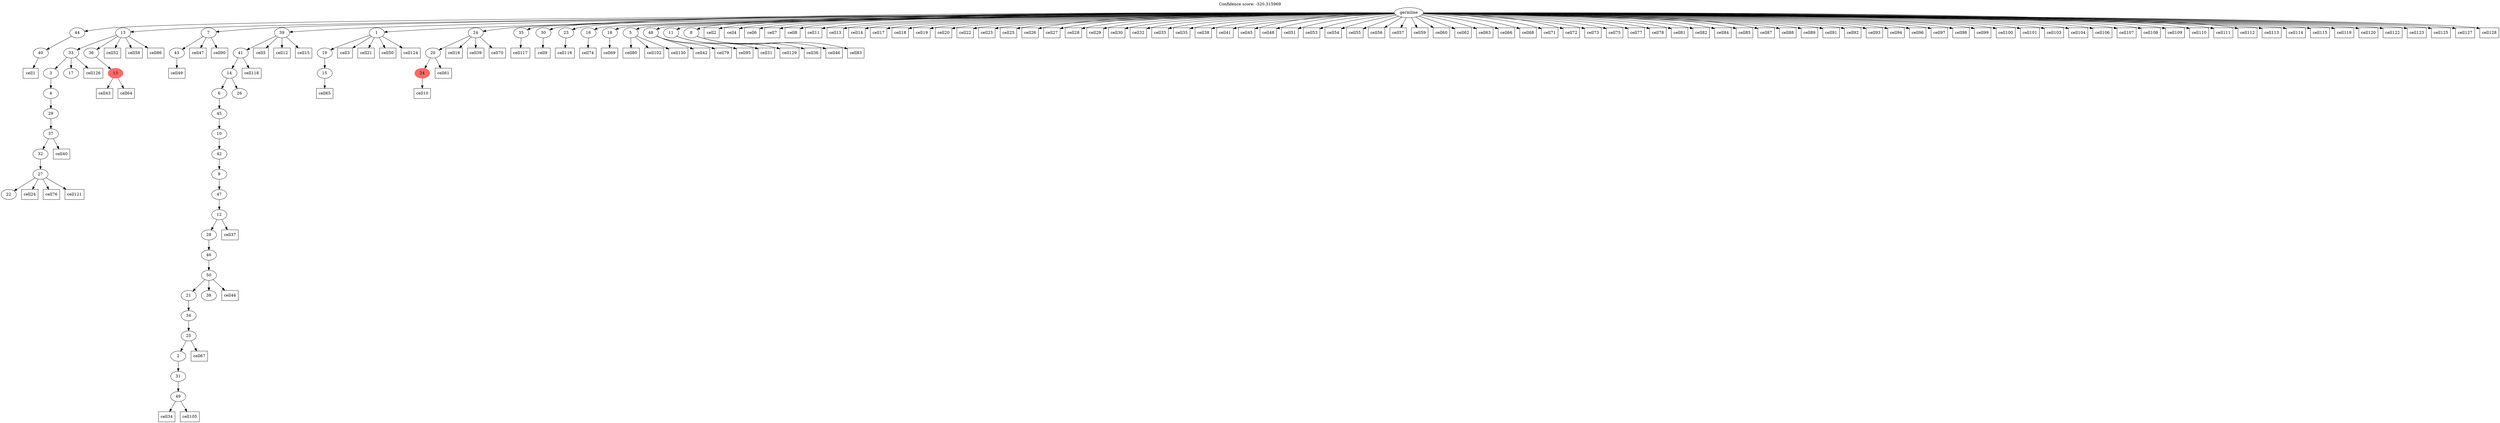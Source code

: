 digraph g {
	"49" -> "50";
	"50" [label="40"];
	"43" -> "44";
	"44" [label="22"];
	"42" -> "43";
	"43" [label="27"];
	"41" -> "42";
	"42" [label="32"];
	"40" -> "41";
	"41" [label="37"];
	"39" -> "40";
	"40" [label="29"];
	"38" -> "39";
	"39" [label="4"];
	"37" -> "38";
	"38" [label="3"];
	"37" -> "45";
	"45" [label="17"];
	"35" -> "36";
	"36" [color=indianred1, style=filled, label="13"];
	"34" -> "35";
	"35" [label="36"];
	"34" -> "37";
	"37" [label="33"];
	"32" -> "33";
	"33" [label="43"];
	"26" -> "27";
	"27" [label="49"];
	"25" -> "26";
	"26" [label="31"];
	"24" -> "25";
	"25" [label="2"];
	"23" -> "24";
	"24" [label="25"];
	"22" -> "23";
	"23" [label="34"];
	"21" -> "22";
	"22" [label="21"];
	"21" -> "28";
	"28" [label="38"];
	"20" -> "21";
	"21" [label="50"];
	"19" -> "20";
	"20" [label="46"];
	"18" -> "19";
	"19" [label="28"];
	"17" -> "18";
	"18" [label="12"];
	"16" -> "17";
	"17" [label="47"];
	"15" -> "16";
	"16" [label="9"];
	"14" -> "15";
	"15" [label="42"];
	"13" -> "14";
	"14" [label="10"];
	"12" -> "13";
	"13" [label="45"];
	"11" -> "12";
	"12" [label="6"];
	"11" -> "29";
	"29" [label="26"];
	"10" -> "11";
	"11" [label="14"];
	"9" -> "10";
	"10" [label="41"];
	"7" -> "8";
	"8" [label="15"];
	"6" -> "7";
	"7" [label="19"];
	"3" -> "4";
	"4" [color=indianred1, style=filled, label="24"];
	"2" -> "3";
	"3" [label="20"];
	"0" -> "1";
	"1" [label="35"];
	"0" -> "2";
	"2" [label="24"];
	"0" -> "5";
	"5" [label="30"];
	"0" -> "6";
	"6" [label="1"];
	"0" -> "9";
	"9" [label="39"];
	"0" -> "30";
	"30" [label="23"];
	"0" -> "31";
	"31" [label="16"];
	"0" -> "32";
	"32" [label="7"];
	"0" -> "34";
	"34" [label="13"];
	"0" -> "46";
	"46" [label="18"];
	"0" -> "47";
	"47" [label="5"];
	"0" -> "48";
	"48" [label="48"];
	"0" -> "49";
	"49" [label="44"];
	"0" -> "51";
	"51" [label="11"];
	"0" -> "52";
	"52" [label="8"];
	"0" [label="germline"];
	"50" -> "cell1";
	"cell1" [shape=box];
	"0" -> "cell2";
	"cell2" [shape=box];
	"6" -> "cell3";
	"cell3" [shape=box];
	"0" -> "cell4";
	"cell4" [shape=box];
	"9" -> "cell5";
	"cell5" [shape=box];
	"0" -> "cell6";
	"cell6" [shape=box];
	"0" -> "cell7";
	"cell7" [shape=box];
	"0" -> "cell8";
	"cell8" [shape=box];
	"5" -> "cell9";
	"cell9" [shape=box];
	"4" -> "cell10";
	"cell10" [shape=box];
	"0" -> "cell11";
	"cell11" [shape=box];
	"9" -> "cell12";
	"cell12" [shape=box];
	"0" -> "cell13";
	"cell13" [shape=box];
	"0" -> "cell14";
	"cell14" [shape=box];
	"9" -> "cell15";
	"cell15" [shape=box];
	"2" -> "cell16";
	"cell16" [shape=box];
	"0" -> "cell17";
	"cell17" [shape=box];
	"0" -> "cell18";
	"cell18" [shape=box];
	"0" -> "cell19";
	"cell19" [shape=box];
	"0" -> "cell20";
	"cell20" [shape=box];
	"6" -> "cell21";
	"cell21" [shape=box];
	"0" -> "cell22";
	"cell22" [shape=box];
	"0" -> "cell23";
	"cell23" [shape=box];
	"43" -> "cell24";
	"cell24" [shape=box];
	"0" -> "cell25";
	"cell25" [shape=box];
	"0" -> "cell26";
	"cell26" [shape=box];
	"0" -> "cell27";
	"cell27" [shape=box];
	"0" -> "cell28";
	"cell28" [shape=box];
	"0" -> "cell29";
	"cell29" [shape=box];
	"0" -> "cell30";
	"cell30" [shape=box];
	"51" -> "cell31";
	"cell31" [shape=box];
	"0" -> "cell32";
	"cell32" [shape=box];
	"0" -> "cell33";
	"cell33" [shape=box];
	"27" -> "cell34";
	"cell34" [shape=box];
	"0" -> "cell35";
	"cell35" [shape=box];
	"52" -> "cell36";
	"cell36" [shape=box];
	"18" -> "cell37";
	"cell37" [shape=box];
	"0" -> "cell38";
	"cell38" [shape=box];
	"2" -> "cell39";
	"cell39" [shape=box];
	"41" -> "cell40";
	"cell40" [shape=box];
	"0" -> "cell41";
	"cell41" [shape=box];
	"48" -> "cell42";
	"cell42" [shape=box];
	"36" -> "cell43";
	"cell43" [shape=box];
	"21" -> "cell44";
	"cell44" [shape=box];
	"0" -> "cell45";
	"cell45" [shape=box];
	"52" -> "cell46";
	"cell46" [shape=box];
	"32" -> "cell47";
	"cell47" [shape=box];
	"0" -> "cell48";
	"cell48" [shape=box];
	"33" -> "cell49";
	"cell49" [shape=box];
	"6" -> "cell50";
	"cell50" [shape=box];
	"0" -> "cell51";
	"cell51" [shape=box];
	"34" -> "cell52";
	"cell52" [shape=box];
	"0" -> "cell53";
	"cell53" [shape=box];
	"0" -> "cell54";
	"cell54" [shape=box];
	"0" -> "cell55";
	"cell55" [shape=box];
	"0" -> "cell56";
	"cell56" [shape=box];
	"0" -> "cell57";
	"cell57" [shape=box];
	"34" -> "cell58";
	"cell58" [shape=box];
	"0" -> "cell59";
	"cell59" [shape=box];
	"0" -> "cell60";
	"cell60" [shape=box];
	"3" -> "cell61";
	"cell61" [shape=box];
	"0" -> "cell62";
	"cell62" [shape=box];
	"0" -> "cell63";
	"cell63" [shape=box];
	"36" -> "cell64";
	"cell64" [shape=box];
	"8" -> "cell65";
	"cell65" [shape=box];
	"0" -> "cell66";
	"cell66" [shape=box];
	"24" -> "cell67";
	"cell67" [shape=box];
	"0" -> "cell68";
	"cell68" [shape=box];
	"46" -> "cell69";
	"cell69" [shape=box];
	"2" -> "cell70";
	"cell70" [shape=box];
	"0" -> "cell71";
	"cell71" [shape=box];
	"0" -> "cell72";
	"cell72" [shape=box];
	"0" -> "cell73";
	"cell73" [shape=box];
	"31" -> "cell74";
	"cell74" [shape=box];
	"0" -> "cell75";
	"cell75" [shape=box];
	"43" -> "cell76";
	"cell76" [shape=box];
	"0" -> "cell77";
	"cell77" [shape=box];
	"0" -> "cell78";
	"cell78" [shape=box];
	"48" -> "cell79";
	"cell79" [shape=box];
	"47" -> "cell80";
	"cell80" [shape=box];
	"0" -> "cell81";
	"cell81" [shape=box];
	"0" -> "cell82";
	"cell82" [shape=box];
	"52" -> "cell83";
	"cell83" [shape=box];
	"0" -> "cell84";
	"cell84" [shape=box];
	"0" -> "cell85";
	"cell85" [shape=box];
	"34" -> "cell86";
	"cell86" [shape=box];
	"0" -> "cell87";
	"cell87" [shape=box];
	"0" -> "cell88";
	"cell88" [shape=box];
	"0" -> "cell89";
	"cell89" [shape=box];
	"32" -> "cell90";
	"cell90" [shape=box];
	"0" -> "cell91";
	"cell91" [shape=box];
	"0" -> "cell92";
	"cell92" [shape=box];
	"0" -> "cell93";
	"cell93" [shape=box];
	"0" -> "cell94";
	"cell94" [shape=box];
	"48" -> "cell95";
	"cell95" [shape=box];
	"0" -> "cell96";
	"cell96" [shape=box];
	"0" -> "cell97";
	"cell97" [shape=box];
	"0" -> "cell98";
	"cell98" [shape=box];
	"0" -> "cell99";
	"cell99" [shape=box];
	"0" -> "cell100";
	"cell100" [shape=box];
	"0" -> "cell101";
	"cell101" [shape=box];
	"47" -> "cell102";
	"cell102" [shape=box];
	"0" -> "cell103";
	"cell103" [shape=box];
	"0" -> "cell104";
	"cell104" [shape=box];
	"27" -> "cell105";
	"cell105" [shape=box];
	"0" -> "cell106";
	"cell106" [shape=box];
	"0" -> "cell107";
	"cell107" [shape=box];
	"0" -> "cell108";
	"cell108" [shape=box];
	"0" -> "cell109";
	"cell109" [shape=box];
	"0" -> "cell110";
	"cell110" [shape=box];
	"0" -> "cell111";
	"cell111" [shape=box];
	"0" -> "cell112";
	"cell112" [shape=box];
	"0" -> "cell113";
	"cell113" [shape=box];
	"0" -> "cell114";
	"cell114" [shape=box];
	"0" -> "cell115";
	"cell115" [shape=box];
	"30" -> "cell116";
	"cell116" [shape=box];
	"1" -> "cell117";
	"cell117" [shape=box];
	"10" -> "cell118";
	"cell118" [shape=box];
	"0" -> "cell119";
	"cell119" [shape=box];
	"0" -> "cell120";
	"cell120" [shape=box];
	"43" -> "cell121";
	"cell121" [shape=box];
	"0" -> "cell122";
	"cell122" [shape=box];
	"0" -> "cell123";
	"cell123" [shape=box];
	"6" -> "cell124";
	"cell124" [shape=box];
	"0" -> "cell125";
	"cell125" [shape=box];
	"37" -> "cell126";
	"cell126" [shape=box];
	"0" -> "cell127";
	"cell127" [shape=box];
	"0" -> "cell128";
	"cell128" [shape=box];
	"51" -> "cell129";
	"cell129" [shape=box];
	"47" -> "cell130";
	"cell130" [shape=box];
	labelloc="t";
	label="Confidence score: -320.315969";
}
